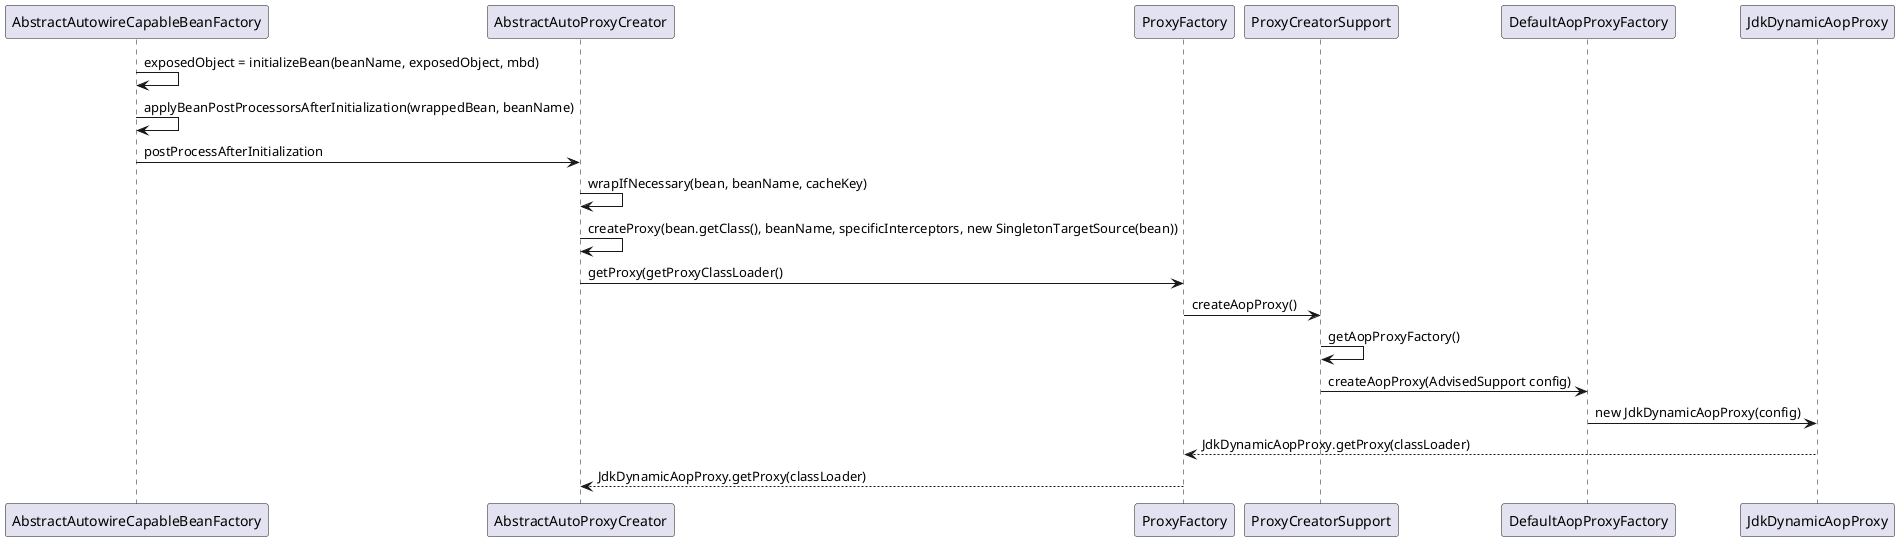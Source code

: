 @startuml
'这里执行了代理创建
AbstractAutowireCapableBeanFactory -> AbstractAutowireCapableBeanFactory: exposedObject = initializeBean(beanName, exposedObject, mbd)
AbstractAutowireCapableBeanFactory -> AbstractAutowireCapableBeanFactory: applyBeanPostProcessorsAfterInitialization(wrappedBean, beanName)
AbstractAutowireCapableBeanFactory -> AbstractAutoProxyCreator:postProcessAfterInitialization
AbstractAutoProxyCreator -> AbstractAutoProxyCreator:wrapIfNecessary(bean, beanName, cacheKey)
AbstractAutoProxyCreator -> AbstractAutoProxyCreator:createProxy(bean.getClass(), beanName, specificInterceptors, new SingletonTargetSource(bean))
AbstractAutoProxyCreator -> ProxyFactory:getProxy(getProxyClassLoader()
ProxyFactory -> ProxyCreatorSupport:createAopProxy()
ProxyCreatorSupport -> ProxyCreatorSupport:getAopProxyFactory()
ProxyCreatorSupport -> DefaultAopProxyFactory:createAopProxy(AdvisedSupport config)
DefaultAopProxyFactory -> JdkDynamicAopProxy:new JdkDynamicAopProxy(config)
JdkDynamicAopProxy --> ProxyFactory:JdkDynamicAopProxy.getProxy(classLoader)
ProxyFactory --> AbstractAutoProxyCreator:JdkDynamicAopProxy.getProxy(classLoader)

@enduml